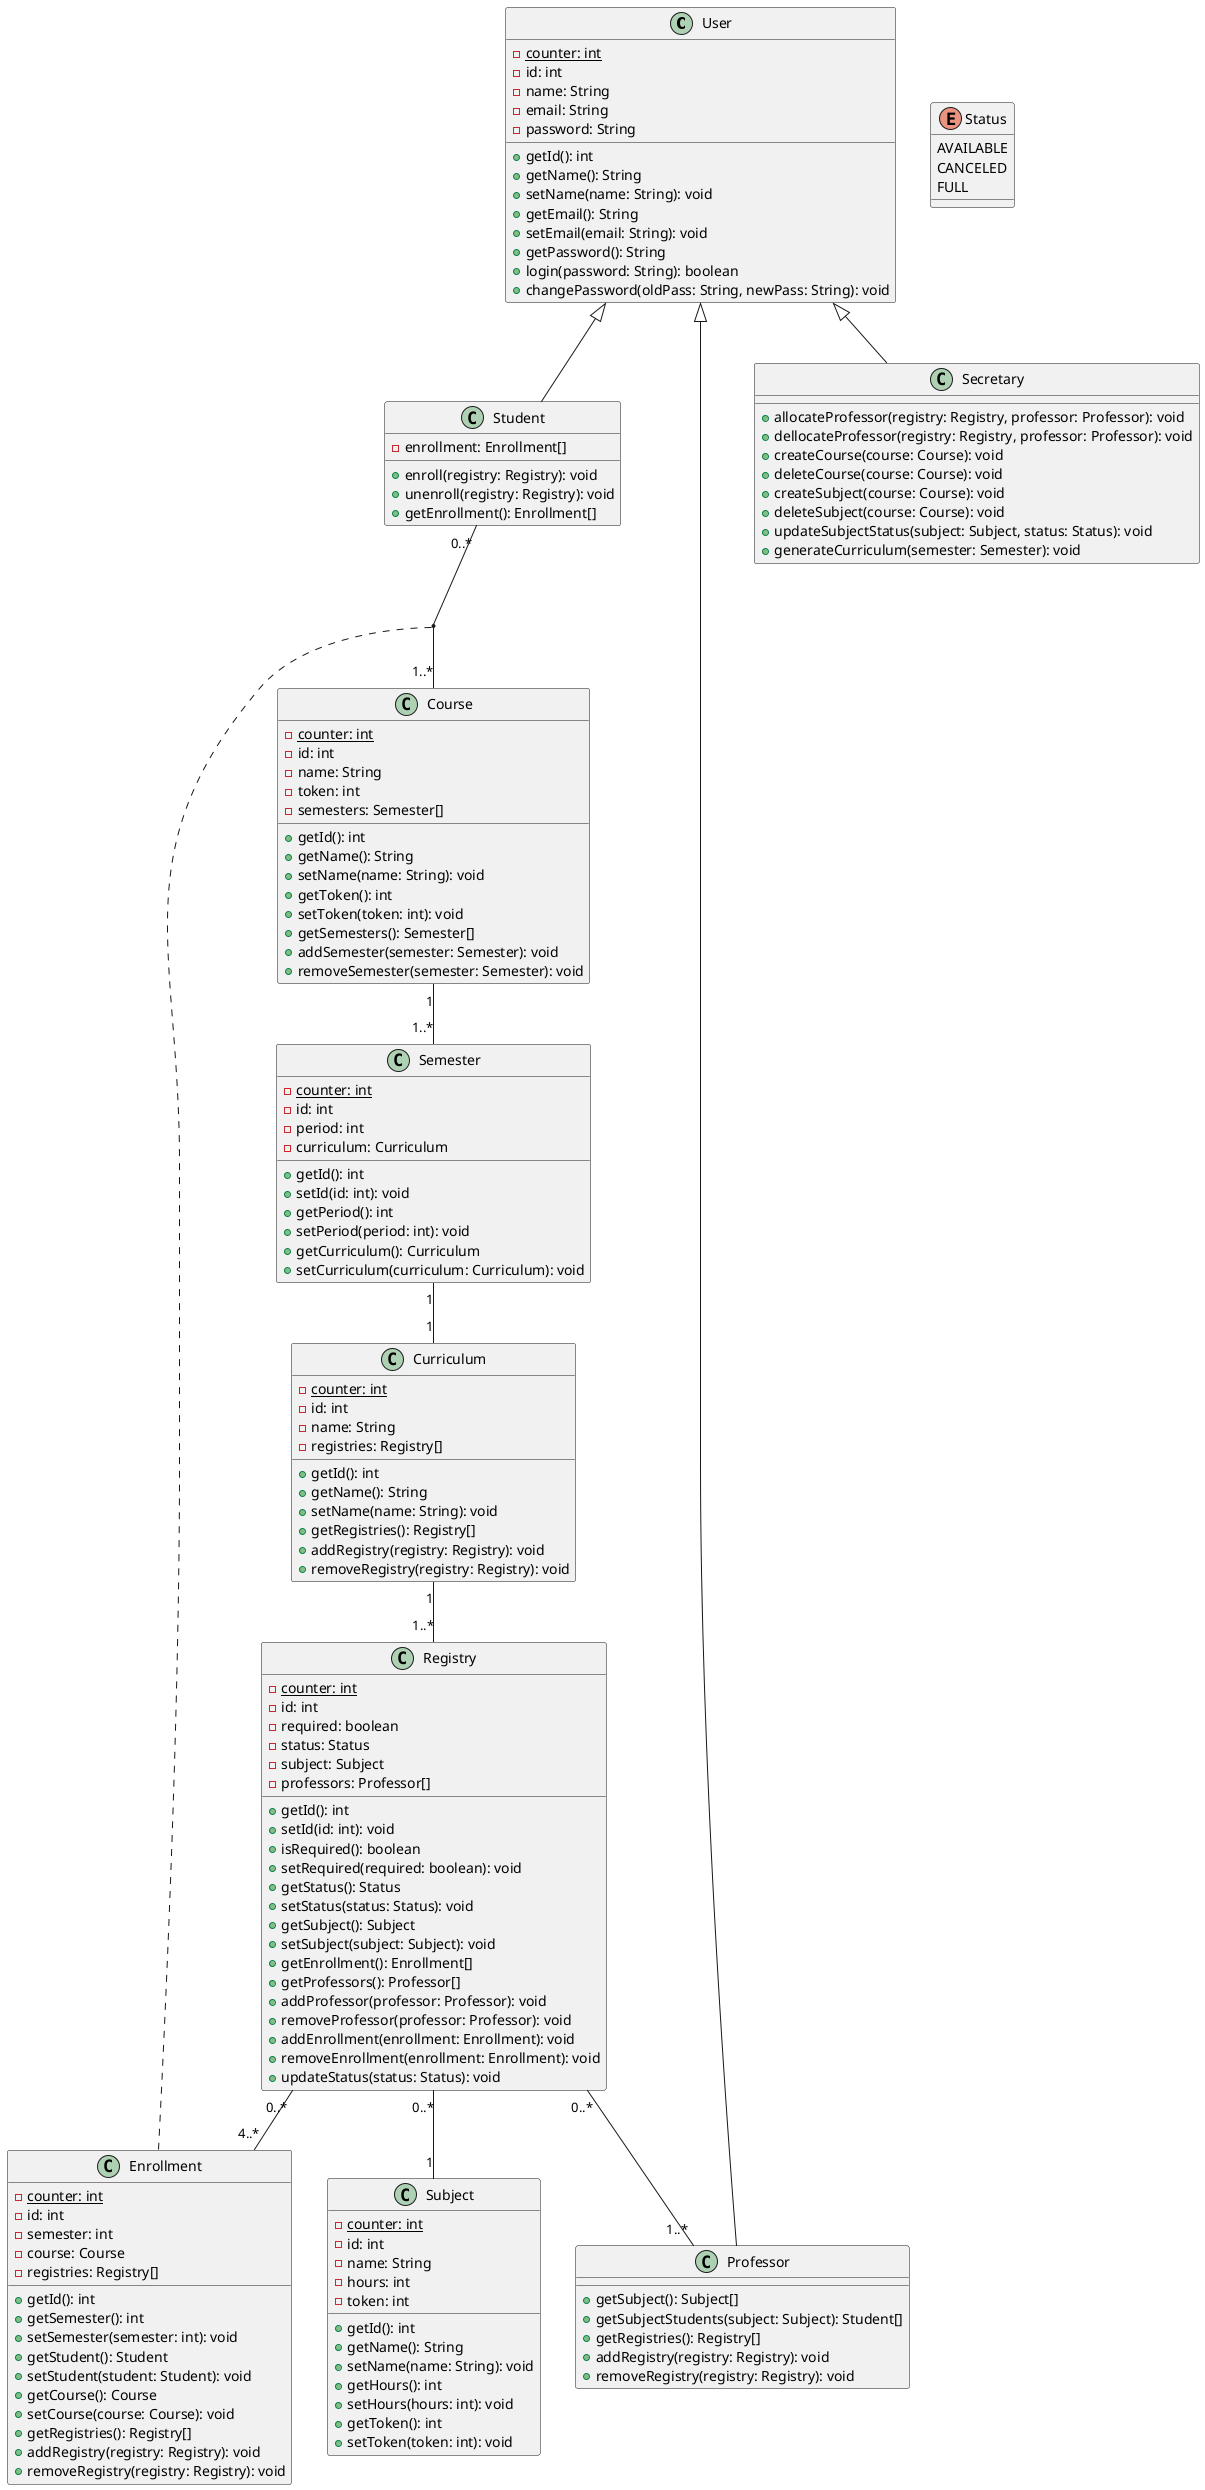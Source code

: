 @startuml

class User {
    -{static} counter: int
    -id: int
    -name: String
    -email: String
    -password: String
    +getId(): int
    +getName(): String
    +setName(name: String): void
    +getEmail(): String
    +setEmail(email: String): void
    +getPassword(): String
    +login(password: String): boolean
    +changePassword(oldPass: String, newPass: String): void
}
class Student {
    -enrollment: Enrollment[]
    +enroll(registry: Registry): void
    +unenroll(registry: Registry): void
    +getEnrollment(): Enrollment[]
}
class Professor {
    +getSubject(): Subject[]
    +getSubjectStudents(subject: Subject): Student[]
    +getRegistries(): Registry[]
    +addRegistry(registry: Registry): void
    +removeRegistry(registry: Registry): void
}
class Secretary {
    +allocateProfessor(registry: Registry, professor: Professor): void
    +dellocateProfessor(registry: Registry, professor: Professor): void
    +createCourse(course: Course): void
    +deleteCourse(course: Course): void
    +createSubject(course: Course): void
    +deleteSubject(course: Course): void
    +updateSubjectStatus(subject: Subject, status: Status): void
    +generateCurriculum(semester: Semester): void
}
class Enrollment {
    -{static} counter: int
    -id: int
    -semester: int
    -course: Course
    -registries: Registry[]
    +getId(): int
    +getSemester(): int
    +setSemester(semester: int): void
    +getStudent(): Student
    +setStudent(student: Student): void
    +getCourse(): Course
    +setCourse(course: Course): void
    +getRegistries(): Registry[]
    +addRegistry(registry: Registry): void
    +removeRegistry(registry: Registry): void
}
class Course {
    -{static} counter: int
    -id: int
    -name: String
    -token: int
    -semesters: Semester[]
    +getId(): int
    +getName(): String
    +setName(name: String): void
    +getToken(): int
    +setToken(token: int): void
    +getSemesters(): Semester[]
    +addSemester(semester: Semester): void
    +removeSemester(semester: Semester): void
}
class Semester {
    -{static} counter: int
    -id: int
    -period: int
    -curriculum: Curriculum
    +getId(): int
    +setId(id: int): void
    +getPeriod(): int
    +setPeriod(period: int): void
    +getCurriculum(): Curriculum
    +setCurriculum(curriculum: Curriculum): void
}
class Curriculum {
    -{static} counter: int
    -id: int
    -name: String
    -registries: Registry[]
    +getId(): int
    +getName(): String
    +setName(name: String): void
    +getRegistries(): Registry[]
    +addRegistry(registry: Registry): void
    +removeRegistry(registry: Registry): void
}
class Subject {
    -{static} counter: int
    -id: int
    -name: String
    -hours: int
    -token: int
    +getId(): int
    +getName(): String
    +setName(name: String): void
    +getHours(): int
    +setHours(hours: int): void
    +getToken(): int
    +setToken(token: int): void
}
class Registry {
    -{static} counter: int
    -id: int
    -required: boolean
    -status: Status
    -subject: Subject
    -professors: Professor[]
    +getId(): int
    +setId(id: int): void
    +isRequired(): boolean
    +setRequired(required: boolean): void
    +getStatus(): Status
    +setStatus(status: Status): void
    +getSubject(): Subject
    +setSubject(subject: Subject): void
    +getEnrollment(): Enrollment[]
    +getProfessors(): Professor[]
    +addProfessor(professor: Professor): void
    +removeProfessor(professor: Professor): void
    +addEnrollment(enrollment: Enrollment): void
    +removeEnrollment(enrollment: Enrollment): void
    +updateStatus(status: Status): void
}

enum Status {
    AVAILABLE
    CANCELED
    FULL
}

User <|-- Student
User <|-- Professor
User <|-- Secretary

Course "1" -- "1..*" Semester
Semester "1" -- "1" Curriculum
Curriculum "1" -- "1..*" Registry
Registry "0..*" -- "1" Subject
Student "0..*" -- "1..*" Course
(Student, Course) . Enrollment
Registry "0..*" -- "4..*" Enrollment
Registry "0..*" -- "1..*" Professor

@enduml